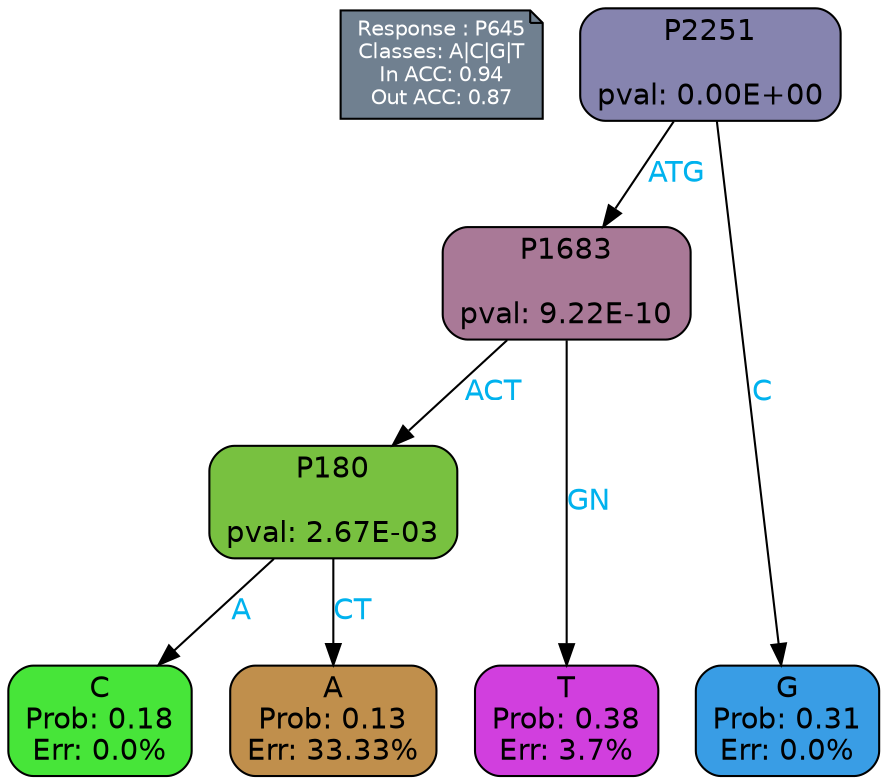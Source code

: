 digraph Tree {
node [shape=box, style="filled, rounded", color="black", fontname=helvetica] ;
graph [ranksep=equally, splines=polylines, bgcolor=transparent, dpi=600] ;
edge [fontname=helvetica] ;
LEGEND [label="Response : P645
Classes: A|C|G|T
In ACC: 0.94
Out ACC: 0.87
",shape=note,align=left,style=filled,fillcolor="slategray",fontcolor="white",fontsize=10];1 [label="P2251

pval: 0.00E+00", fillcolor="#8684af"] ;
2 [label="P1683

pval: 9.22E-10", fillcolor="#a97997"] ;
3 [label="P180

pval: 2.67E-03", fillcolor="#78c140"] ;
4 [label="C
Prob: 0.18
Err: 0.0%", fillcolor="#47e539"] ;
5 [label="A
Prob: 0.13
Err: 33.33%", fillcolor="#c08f4c"] ;
6 [label="T
Prob: 0.38
Err: 3.7%", fillcolor="#d13fde"] ;
7 [label="G
Prob: 0.31
Err: 0.0%", fillcolor="#399de5"] ;
1 -> 2 [label="ATG",fontcolor=deepskyblue2] ;
1 -> 7 [label="C",fontcolor=deepskyblue2] ;
2 -> 3 [label="ACT",fontcolor=deepskyblue2] ;
2 -> 6 [label="GN",fontcolor=deepskyblue2] ;
3 -> 4 [label="A",fontcolor=deepskyblue2] ;
3 -> 5 [label="CT",fontcolor=deepskyblue2] ;
{rank = same; 4;5;6;7;}{rank = same; LEGEND;1;}}